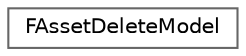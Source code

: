 digraph "Graphical Class Hierarchy"
{
 // INTERACTIVE_SVG=YES
 // LATEX_PDF_SIZE
  bgcolor="transparent";
  edge [fontname=Helvetica,fontsize=10,labelfontname=Helvetica,labelfontsize=10];
  node [fontname=Helvetica,fontsize=10,shape=box,height=0.2,width=0.4];
  rankdir="LR";
  Node0 [id="Node000000",label="FAssetDeleteModel",height=0.2,width=0.4,color="grey40", fillcolor="white", style="filled",URL="$d4/d92/classFAssetDeleteModel.html",tooltip="The model behind a delete operation, which is an asynchronous process because of all the checks that ..."];
}

